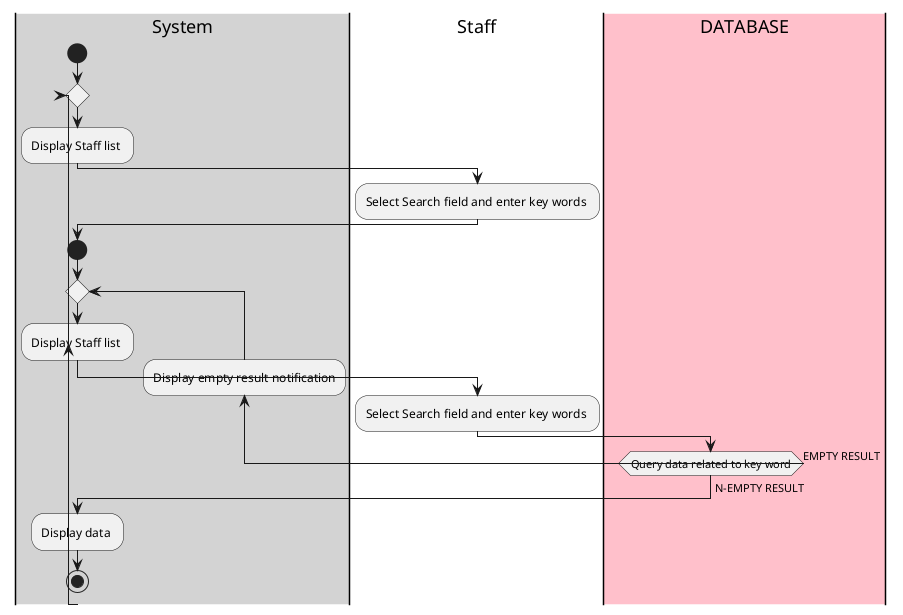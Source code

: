@startuml

|#lightgray|System|
start
repeat
:Display Staff list ;
|#White|Staff|
:Select Search field and enter key words ;

|#lightgray|System|
' backward:Display empty result notification;@startuml

|#lightgray|System|
start
repeat
:Display Staff list ;
|#White|Staff|
:Select Search field and enter key words ;
|#lightgray|System|
backward:Display empty result notification;
|#pink|DATABASE|
repeat while (Query data related to key word) is (EMPTY RESULT) 
-> N-EMPTY RESULT;
|#lightgray|System|
:Display data ; 
stop
 
@enduml


|#pink|DATABASE|
repeat while (Query data related to key word) is (EMPTY RESULT) 
-> N-EMPTY RESULT;
|#lightgray|System|
:Display data ; 
stop
 
@enduml

